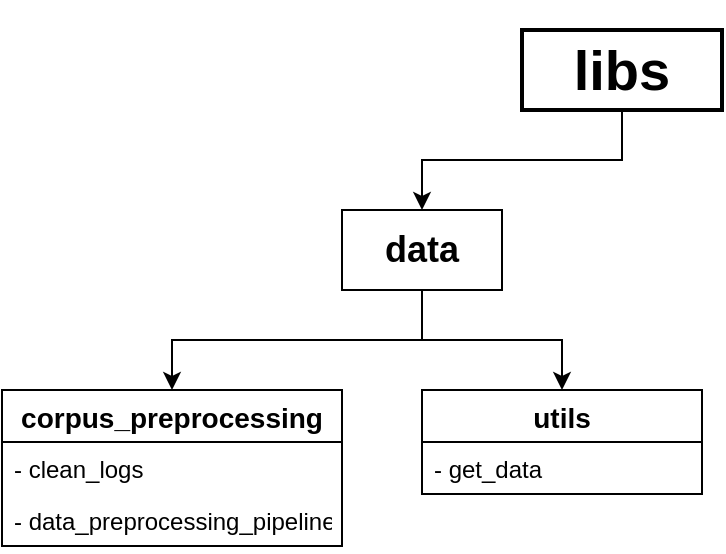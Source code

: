 <mxGraphModel dx="860" dy="684" grid="1" gridSize="10" guides="1" tooltips="1" connect="1" arrows="1" fold="1" page="1" pageScale="1" pageWidth="850" pageHeight="1100" background="#ffffff"><root><mxCell id="0"/><mxCell id="1" parent="0"/><mxCell id="16" style="edgeStyle=orthogonalEdgeStyle;rounded=0;html=1;exitX=0.5;exitY=1;entryX=0.5;entryY=0;jettySize=auto;orthogonalLoop=1;fontSize=14;" edge="1" parent="1" source="2" target="4"><mxGeometry relative="1" as="geometry"/></mxCell><mxCell id="2" value="&lt;h1&gt;libs&lt;/h1&gt;" style="text;html=1;strokeColor=#000000;fillColor=none;spacing=5;spacingTop=-20;whiteSpace=wrap;overflow=hidden;rounded=0;align=center;fontSize=14;strokeWidth=2;verticalAlign=middle;" vertex="1" parent="1"><mxGeometry x="370" y="70" width="100" height="40" as="geometry"/></mxCell><mxCell id="17" style="edgeStyle=orthogonalEdgeStyle;rounded=0;html=1;exitX=0.5;exitY=1;entryX=0.5;entryY=0;jettySize=auto;orthogonalLoop=1;fontSize=14;" edge="1" parent="1" source="4" target="11"><mxGeometry relative="1" as="geometry"/></mxCell><mxCell id="18" style="edgeStyle=orthogonalEdgeStyle;rounded=0;html=1;exitX=0.5;exitY=1;entryX=0.5;entryY=0;jettySize=auto;orthogonalLoop=1;fontSize=14;" edge="1" parent="1" source="4" target="7"><mxGeometry relative="1" as="geometry"/></mxCell><mxCell id="4" value="&lt;b&gt;data&lt;/b&gt;" style="text;html=1;strokeColor=#000000;fillColor=none;align=center;verticalAlign=middle;whiteSpace=wrap;rounded=0;fontSize=18;" vertex="1" parent="1"><mxGeometry x="280" y="160" width="80" height="40" as="geometry"/></mxCell><mxCell id="7" value="utils" style="swimlane;fontStyle=1;childLayout=stackLayout;horizontal=1;startSize=26;fillColor=none;horizontalStack=0;resizeParent=1;resizeParentMax=0;resizeLast=0;collapsible=1;marginBottom=0;swimlaneFillColor=#ffffff;strokeColor=#000000;fontSize=14;align=center;" vertex="1" parent="1"><mxGeometry x="320" y="250" width="140" height="52" as="geometry"/></mxCell><mxCell id="8" value="- get_data" style="text;strokeColor=none;fillColor=none;align=left;verticalAlign=top;spacingLeft=4;spacingRight=4;overflow=hidden;rotatable=0;points=[[0,0.5],[1,0.5]];portConstraint=eastwest;" vertex="1" parent="7"><mxGeometry y="26" width="140" height="26" as="geometry"/></mxCell><mxCell id="11" value="corpus_preprocessing" style="swimlane;fontStyle=1;childLayout=stackLayout;horizontal=1;startSize=26;fillColor=none;horizontalStack=0;resizeParent=1;resizeParentMax=0;resizeLast=0;collapsible=1;marginBottom=0;swimlaneFillColor=#ffffff;strokeColor=#000000;fontSize=14;align=center;" vertex="1" parent="1"><mxGeometry x="110" y="250" width="170" height="78" as="geometry"/></mxCell><mxCell id="12" value="- clean_logs" style="text;strokeColor=none;fillColor=none;align=left;verticalAlign=top;spacingLeft=4;spacingRight=4;overflow=hidden;rotatable=0;points=[[0,0.5],[1,0.5]];portConstraint=eastwest;" vertex="1" parent="11"><mxGeometry y="26" width="170" height="26" as="geometry"/></mxCell><mxCell id="13" value="- data_preprocessing_pipeline" style="text;strokeColor=none;fillColor=none;align=left;verticalAlign=top;spacingLeft=4;spacingRight=4;overflow=hidden;rotatable=0;points=[[0,0.5],[1,0.5]];portConstraint=eastwest;" vertex="1" parent="11"><mxGeometry y="52" width="170" height="26" as="geometry"/></mxCell></root></mxGraphModel>